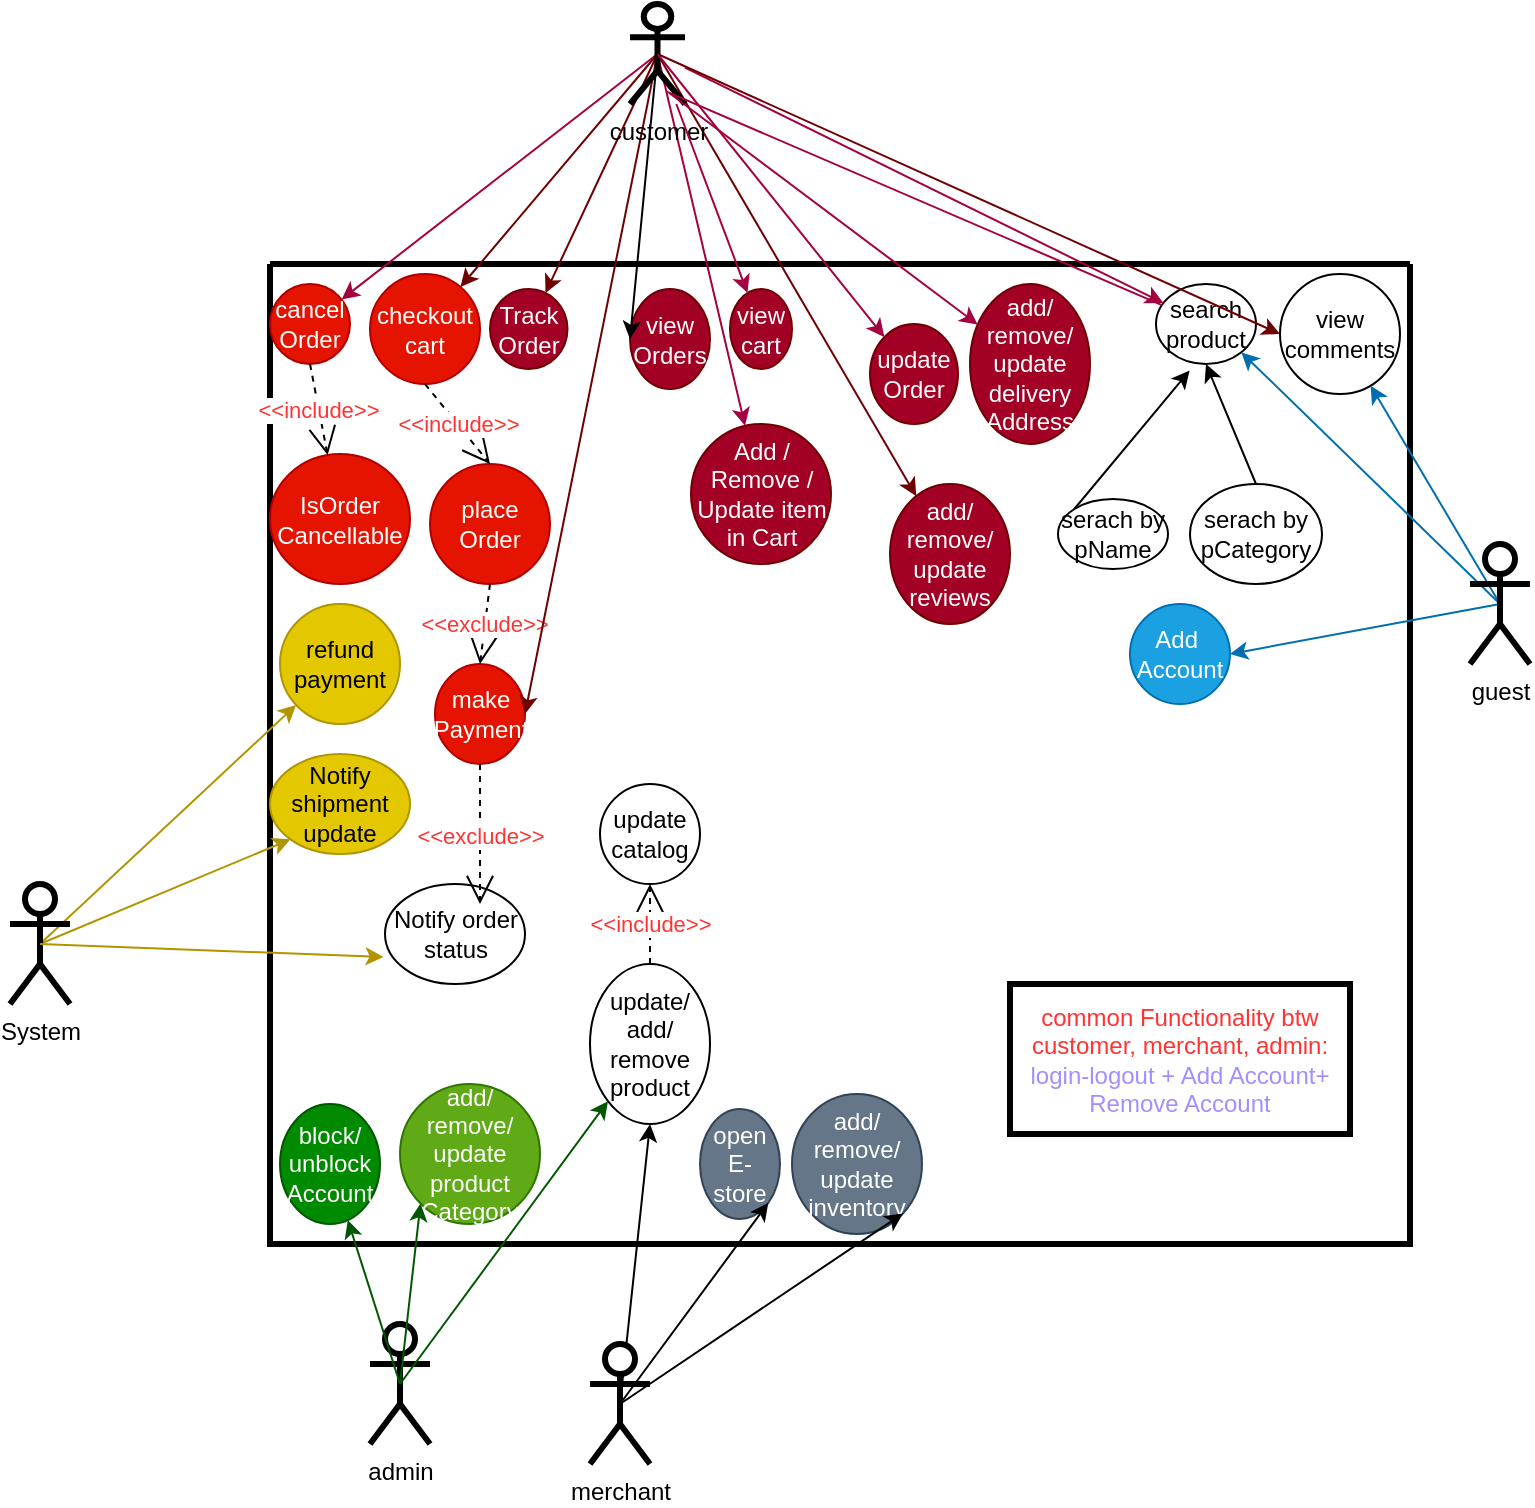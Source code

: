 <mxfile>
    <diagram id="Ow9shQyd8u1YGf_qzASR" name="Page-1">
        <mxGraphModel dx="2299" dy="2163" grid="1" gridSize="10" guides="1" tooltips="1" connect="1" arrows="1" fold="1" page="1" pageScale="1" pageWidth="827" pageHeight="1169" math="0" shadow="0">
            <root>
                <mxCell id="0"/>
                <mxCell id="1" parent="0"/>
                <mxCell id="32" value="" style="swimlane;startSize=0;shadow=0;glass=0;strokeWidth=3;gradientColor=none;" vertex="1" parent="1">
                    <mxGeometry x="20" y="-70" width="570" height="490" as="geometry"/>
                </mxCell>
                <mxCell id="10" value="cancel Order" style="ellipse;whiteSpace=wrap;html=1;fillColor=#e51400;fontColor=#ffffff;strokeColor=#B20000;" vertex="1" parent="32">
                    <mxGeometry y="10" width="40" height="40" as="geometry"/>
                </mxCell>
                <mxCell id="24" value="IsOrder Cancellable" style="ellipse;whiteSpace=wrap;html=1;fillColor=#e51400;fontColor=#ffffff;strokeColor=#B20000;" vertex="1" parent="32">
                    <mxGeometry y="95" width="70" height="65" as="geometry"/>
                </mxCell>
                <mxCell id="9" value="place Order" style="ellipse;whiteSpace=wrap;html=1;fillColor=#e51400;fontColor=#ffffff;strokeColor=#B20000;" vertex="1" parent="32">
                    <mxGeometry x="80" y="100" width="60" height="60" as="geometry"/>
                </mxCell>
                <mxCell id="23" value="view comments" style="ellipse;whiteSpace=wrap;html=1;" vertex="1" parent="32">
                    <mxGeometry x="505" y="5" width="60" height="60" as="geometry"/>
                </mxCell>
                <mxCell id="90" value="&amp;lt;&amp;lt;include&amp;gt;&amp;gt;" style="endArrow=open;endSize=12;dashed=1;html=1;fontColor=#FF3333;exitX=0.5;exitY=1;exitDx=0;exitDy=0;" edge="1" parent="32" source="10" target="24">
                    <mxGeometry width="160" relative="1" as="geometry">
                        <mxPoint x="-50" y="50" as="sourcePoint"/>
                        <mxPoint x="110" y="50" as="targetPoint"/>
                    </mxGeometry>
                </mxCell>
                <mxCell id="5" value="search product" style="ellipse;whiteSpace=wrap;html=1;" vertex="1" parent="32">
                    <mxGeometry x="443" y="10" width="50" height="40" as="geometry"/>
                </mxCell>
                <mxCell id="8" value="make Payment" style="ellipse;whiteSpace=wrap;html=1;fillColor=#e51400;fontColor=#ffffff;strokeColor=#B20000;" vertex="1" parent="32">
                    <mxGeometry x="82.5" y="200" width="45" height="50" as="geometry"/>
                </mxCell>
                <mxCell id="93" value="&amp;lt;&amp;lt;exclude&amp;gt;&amp;gt;" style="endArrow=open;endSize=12;dashed=1;html=1;fontColor=#FF3333;exitX=0.5;exitY=1;exitDx=0;exitDy=0;entryX=0.5;entryY=0;entryDx=0;entryDy=0;" edge="1" parent="32" source="9" target="8">
                    <mxGeometry x="0.008" width="160" relative="1" as="geometry">
                        <mxPoint x="270" y="110" as="sourcePoint"/>
                        <mxPoint x="430" y="110" as="targetPoint"/>
                        <mxPoint as="offset"/>
                    </mxGeometry>
                </mxCell>
                <mxCell id="7" value="checkout cart" style="ellipse;whiteSpace=wrap;html=1;fillColor=#e51400;fontColor=#ffffff;strokeColor=#B20000;" vertex="1" parent="32">
                    <mxGeometry x="50" y="5" width="55" height="55" as="geometry"/>
                </mxCell>
                <mxCell id="115" value="&amp;lt;&amp;lt;include&amp;gt;&amp;gt;" style="endArrow=open;endSize=12;dashed=1;html=1;fontColor=#FF3333;exitX=0.5;exitY=1;exitDx=0;exitDy=0;entryX=0.5;entryY=0;entryDx=0;entryDy=0;" edge="1" parent="32" source="7" target="9">
                    <mxGeometry x="0.008" width="160" relative="1" as="geometry">
                        <mxPoint x="370" y="340" as="sourcePoint"/>
                        <mxPoint x="450" y="375" as="targetPoint"/>
                        <mxPoint as="offset"/>
                    </mxGeometry>
                </mxCell>
                <mxCell id="130" value="update catalog" style="ellipse;whiteSpace=wrap;html=1;" vertex="1" parent="32">
                    <mxGeometry x="165" y="260" width="50" height="50" as="geometry"/>
                </mxCell>
                <mxCell id="131" value="&amp;lt;&amp;lt;include&amp;gt;&amp;gt;" style="endArrow=open;endSize=12;dashed=1;html=1;fontColor=#FF3333;startArrow=none;" edge="1" parent="32" source="97" target="130">
                    <mxGeometry x="0.008" width="160" relative="1" as="geometry">
                        <mxPoint x="190" y="400" as="sourcePoint"/>
                        <mxPoint x="30.0" y="330" as="targetPoint"/>
                        <mxPoint as="offset"/>
                    </mxGeometry>
                </mxCell>
                <mxCell id="26" value="Notify order status" style="ellipse;whiteSpace=wrap;html=1;" vertex="1" parent="32">
                    <mxGeometry x="57.5" y="310" width="70" height="50" as="geometry"/>
                </mxCell>
                <mxCell id="120" value="&amp;lt;&amp;lt;exclude&amp;gt;&amp;gt;" style="endArrow=open;endSize=12;dashed=1;html=1;fontColor=#FF3333;exitX=0.5;exitY=1;exitDx=0;exitDy=0;" edge="1" parent="32" source="8">
                    <mxGeometry x="0.008" width="160" relative="1" as="geometry">
                        <mxPoint x="180" y="260" as="sourcePoint"/>
                        <mxPoint x="105" y="320" as="targetPoint"/>
                        <mxPoint as="offset"/>
                    </mxGeometry>
                </mxCell>
                <mxCell id="135" style="edgeStyle=none;html=1;exitX=0;exitY=0;exitDx=0;exitDy=0;entryX=0.336;entryY=1.081;entryDx=0;entryDy=0;entryPerimeter=0;fontColor=#FF3333;" edge="1" parent="32" source="133" target="5">
                    <mxGeometry relative="1" as="geometry"/>
                </mxCell>
                <mxCell id="133" value="serach by pName" style="ellipse;whiteSpace=wrap;html=1;" vertex="1" parent="32">
                    <mxGeometry x="394" y="117.5" width="55" height="35" as="geometry"/>
                </mxCell>
                <mxCell id="136" style="edgeStyle=none;html=1;exitX=0.5;exitY=0;exitDx=0;exitDy=0;entryX=0.5;entryY=1;entryDx=0;entryDy=0;fontColor=#FF3333;" edge="1" parent="32" source="134" target="5">
                    <mxGeometry relative="1" as="geometry"/>
                </mxCell>
                <mxCell id="134" value="serach by pCategory" style="ellipse;whiteSpace=wrap;html=1;" vertex="1" parent="32">
                    <mxGeometry x="460" y="110" width="66" height="50" as="geometry"/>
                </mxCell>
                <mxCell id="64" value="refund payment" style="ellipse;whiteSpace=wrap;html=1;fillColor=#e3c800;fontColor=#000000;strokeColor=#B09500;" vertex="1" parent="32">
                    <mxGeometry x="5" y="170" width="60" height="60" as="geometry"/>
                </mxCell>
                <mxCell id="25" value="Notify shipment update" style="ellipse;whiteSpace=wrap;html=1;fillColor=#e3c800;fontColor=#000000;strokeColor=#B09500;" vertex="1" parent="32">
                    <mxGeometry y="245" width="70" height="50" as="geometry"/>
                </mxCell>
                <mxCell id="99" value="Add&amp;nbsp; Account" style="ellipse;whiteSpace=wrap;html=1;fillColor=#1ba1e2;fontColor=#ffffff;strokeColor=#006EAF;" vertex="1" parent="32">
                    <mxGeometry x="430" y="170" width="50" height="50" as="geometry"/>
                </mxCell>
                <mxCell id="17" value="add/ remove/ update inventory" style="ellipse;whiteSpace=wrap;html=1;fillColor=#647687;strokeColor=#314354;fontColor=#ffffff;" vertex="1" parent="32">
                    <mxGeometry x="261" y="415" width="65" height="70" as="geometry"/>
                </mxCell>
                <mxCell id="13" value="add/ remove/ update product Category" style="ellipse;whiteSpace=wrap;html=1;fillColor=#60a917;fontColor=#ffffff;strokeColor=#2D7600;" vertex="1" parent="32">
                    <mxGeometry x="65" y="410" width="70" height="70" as="geometry"/>
                </mxCell>
                <mxCell id="18" value="block/ unblock Account" style="ellipse;whiteSpace=wrap;html=1;fillColor=#008a00;fontColor=#ffffff;strokeColor=#005700;" vertex="1" parent="32">
                    <mxGeometry x="5" y="420" width="50" height="60" as="geometry"/>
                </mxCell>
                <mxCell id="27" value="Track Order" style="ellipse;whiteSpace=wrap;html=1;fillColor=#a20025;fontColor=#ffffff;strokeColor=#6F0000;" vertex="1" parent="32">
                    <mxGeometry x="110" y="12.5" width="38.75" height="40" as="geometry"/>
                </mxCell>
                <mxCell id="20" value="view Orders" style="ellipse;whiteSpace=wrap;html=1;fillColor=#a20025;fontColor=#ffffff;strokeColor=#6F0000;" vertex="1" parent="32">
                    <mxGeometry x="180" y="12.5" width="40" height="50" as="geometry"/>
                </mxCell>
                <mxCell id="19" value="view cart" style="ellipse;whiteSpace=wrap;html=1;fillColor=#a20025;fontColor=#ffffff;strokeColor=#6F0000;" vertex="1" parent="32">
                    <mxGeometry x="230" y="12.5" width="31" height="40" as="geometry"/>
                </mxCell>
                <mxCell id="97" value="update/ add/ remove product" style="ellipse;whiteSpace=wrap;html=1;" vertex="1" parent="32">
                    <mxGeometry x="160" y="350" width="60" height="80" as="geometry"/>
                </mxCell>
                <mxCell id="15" value="open E-store" style="ellipse;whiteSpace=wrap;html=1;fillColor=#647687;strokeColor=#314354;fontColor=#ffffff;" vertex="1" parent="32">
                    <mxGeometry x="215" y="422.5" width="40" height="55" as="geometry"/>
                </mxCell>
                <mxCell id="6" value="Add / Remove / Update item in Cart" style="ellipse;whiteSpace=wrap;html=1;fillColor=#a20025;fontColor=#ffffff;strokeColor=#6F0000;" vertex="1" parent="32">
                    <mxGeometry x="210.5" y="80" width="70" height="70" as="geometry"/>
                </mxCell>
                <mxCell id="11" value="update Order" style="ellipse;whiteSpace=wrap;html=1;fillColor=#a20025;fontColor=#ffffff;strokeColor=#6F0000;" vertex="1" parent="32">
                    <mxGeometry x="300" y="30" width="44" height="50" as="geometry"/>
                </mxCell>
                <mxCell id="22" value="add/ remove/ update reviews" style="ellipse;whiteSpace=wrap;html=1;fillColor=#a20025;fontColor=#ffffff;strokeColor=#6F0000;" vertex="1" parent="32">
                    <mxGeometry x="310" y="110" width="60" height="70" as="geometry"/>
                </mxCell>
                <mxCell id="12" value="add/ remove/ update delivery Address" style="ellipse;whiteSpace=wrap;html=1;fillColor=#a20025;fontColor=#ffffff;strokeColor=#6F0000;" vertex="1" parent="32">
                    <mxGeometry x="350" y="10" width="60" height="80" as="geometry"/>
                </mxCell>
                <mxCell id="153" value="common Functionality btw customer, merchant, admin:&lt;br&gt;&lt;font color=&quot;#a28fff&quot;&gt;login-logout + Add Account+ Remove Account&lt;/font&gt;" style="rounded=0;whiteSpace=wrap;html=1;shadow=0;glass=0;sketch=0;strokeWidth=3;fontColor=#FF3333;gradientColor=none;" vertex="1" parent="32">
                    <mxGeometry x="370" y="360" width="170" height="75" as="geometry"/>
                </mxCell>
                <mxCell id="77" style="edgeStyle=none;html=1;exitX=0.5;exitY=0.5;exitDx=0;exitDy=0;exitPerimeter=0;entryX=1;entryY=1;entryDx=0;entryDy=0;fontColor=#FF3333;" edge="1" parent="1" source="43" target="15">
                    <mxGeometry relative="1" as="geometry"/>
                </mxCell>
                <mxCell id="113" style="edgeStyle=none;html=1;exitX=0.5;exitY=0.5;exitDx=0;exitDy=0;exitPerimeter=0;entryX=0.5;entryY=1;entryDx=0;entryDy=0;fontColor=#FF3333;" edge="1" parent="1" source="43" target="97">
                    <mxGeometry relative="1" as="geometry"/>
                </mxCell>
                <mxCell id="43" value="merchant" style="shape=umlActor;verticalLabelPosition=bottom;verticalAlign=top;html=1;shadow=0;glass=0;sketch=0;strokeWidth=3;gradientColor=none;" vertex="1" parent="1">
                    <mxGeometry x="180" y="470" width="30" height="60" as="geometry"/>
                </mxCell>
                <mxCell id="75" style="edgeStyle=none;html=1;exitX=0.5;exitY=0.5;exitDx=0;exitDy=0;exitPerimeter=0;fontColor=#FF3333;fillColor=#1ba1e2;strokeColor=#006EAF;" edge="1" parent="1" source="44" target="23">
                    <mxGeometry relative="1" as="geometry"/>
                </mxCell>
                <mxCell id="76" style="edgeStyle=none;html=1;exitX=0.5;exitY=0.5;exitDx=0;exitDy=0;exitPerimeter=0;fontColor=#FF3333;fillColor=#1ba1e2;strokeColor=#006EAF;entryX=1;entryY=1;entryDx=0;entryDy=0;" edge="1" parent="1" source="44" target="5">
                    <mxGeometry relative="1" as="geometry">
                        <mxPoint x="460" y="140" as="targetPoint"/>
                    </mxGeometry>
                </mxCell>
                <mxCell id="100" style="edgeStyle=none;html=1;exitX=0.5;exitY=0.5;exitDx=0;exitDy=0;exitPerimeter=0;entryX=1;entryY=0.5;entryDx=0;entryDy=0;fontColor=#FF3333;fillColor=#1ba1e2;strokeColor=#006EAF;" edge="1" parent="1" source="44" target="99">
                    <mxGeometry relative="1" as="geometry"/>
                </mxCell>
                <mxCell id="44" value="guest" style="shape=umlActor;verticalLabelPosition=bottom;verticalAlign=top;html=1;shadow=0;glass=0;sketch=0;strokeWidth=3;gradientColor=none;" vertex="1" parent="1">
                    <mxGeometry x="620" y="70" width="30" height="60" as="geometry"/>
                </mxCell>
                <mxCell id="54" style="edgeStyle=none;html=1;fontColor=#FF3333;fillColor=#d80073;strokeColor=#A50040;" edge="1" parent="1" source="46" target="5">
                    <mxGeometry relative="1" as="geometry"/>
                </mxCell>
                <mxCell id="58" style="edgeStyle=none;html=1;exitX=0.5;exitY=0.5;exitDx=0;exitDy=0;exitPerimeter=0;fontColor=#FF3333;fillColor=#d80073;strokeColor=#A50040;" edge="1" parent="1" source="46" target="10">
                    <mxGeometry relative="1" as="geometry"/>
                </mxCell>
                <mxCell id="72" style="edgeStyle=none;html=1;exitX=0.5;exitY=0.5;exitDx=0;exitDy=0;exitPerimeter=0;fontColor=#FF3333;fillColor=#a20025;strokeColor=#6F0000;" edge="1" parent="1" source="46" target="22">
                    <mxGeometry relative="1" as="geometry"/>
                </mxCell>
                <mxCell id="74" style="edgeStyle=none;html=1;exitX=0.5;exitY=0.5;exitDx=0;exitDy=0;exitPerimeter=0;entryX=0;entryY=0.5;entryDx=0;entryDy=0;fontColor=#FF3333;fillColor=#a20025;strokeColor=#6F0000;" edge="1" parent="1" source="46" target="23">
                    <mxGeometry relative="1" as="geometry"/>
                </mxCell>
                <mxCell id="94" style="edgeStyle=none;html=1;exitX=0.5;exitY=0.5;exitDx=0;exitDy=0;exitPerimeter=0;fontColor=#FF3333;fillColor=#a20025;strokeColor=#6F0000;" edge="1" parent="1" source="46" target="27">
                    <mxGeometry relative="1" as="geometry"/>
                </mxCell>
                <mxCell id="95" style="edgeStyle=none;html=1;exitX=0.5;exitY=0.5;exitDx=0;exitDy=0;exitPerimeter=0;fontColor=#FF3333;fillColor=#a20025;strokeColor=#6F0000;" edge="1" parent="1" source="46" target="7">
                    <mxGeometry relative="1" as="geometry"/>
                </mxCell>
                <mxCell id="96" style="edgeStyle=none;html=1;exitX=0.5;exitY=0.5;exitDx=0;exitDy=0;exitPerimeter=0;fontColor=#FF3333;fillColor=#d80073;strokeColor=#A50040;" edge="1" parent="1" source="46" target="6">
                    <mxGeometry relative="1" as="geometry"/>
                </mxCell>
                <mxCell id="116" style="edgeStyle=none;html=1;exitX=0.5;exitY=0.5;exitDx=0;exitDy=0;exitPerimeter=0;entryX=0;entryY=0.5;entryDx=0;entryDy=0;fontColor=#FF3333;" edge="1" parent="1" source="46" target="20">
                    <mxGeometry relative="1" as="geometry"/>
                </mxCell>
                <mxCell id="117" style="edgeStyle=none;html=1;exitX=0.5;exitY=0.5;exitDx=0;exitDy=0;exitPerimeter=0;entryX=1;entryY=0.5;entryDx=0;entryDy=0;fontColor=#FF3333;fillColor=#a20025;strokeColor=#6F0000;" edge="1" parent="1" source="46" target="8">
                    <mxGeometry relative="1" as="geometry"/>
                </mxCell>
                <mxCell id="46" value="customer" style="shape=umlActor;verticalLabelPosition=bottom;verticalAlign=top;html=1;shadow=0;glass=0;sketch=0;strokeWidth=3;gradientColor=none;" vertex="1" parent="1">
                    <mxGeometry x="200" y="-200" width="27.5" height="50" as="geometry"/>
                </mxCell>
                <mxCell id="55" style="edgeStyle=none;html=1;fontColor=#FF3333;fillColor=#d80073;strokeColor=#A50040;exitX=0.714;exitY=0.89;exitDx=0;exitDy=0;exitPerimeter=0;" edge="1" parent="1" source="46" target="12">
                    <mxGeometry relative="1" as="geometry">
                        <mxPoint x="327.685" y="-160" as="sourcePoint"/>
                        <mxPoint x="329.826" y="130.0" as="targetPoint"/>
                    </mxGeometry>
                </mxCell>
                <mxCell id="59" style="edgeStyle=none;html=1;fontColor=#FF3333;fillColor=#d80073;strokeColor=#A50040;" edge="1" parent="1" source="46" target="19">
                    <mxGeometry relative="1" as="geometry">
                        <mxPoint x="436.996" y="-110" as="sourcePoint"/>
                        <mxPoint x="444.458" y="140.001" as="targetPoint"/>
                    </mxGeometry>
                </mxCell>
                <mxCell id="60" style="edgeStyle=none;html=1;fontColor=#FF3333;fillColor=#d80073;strokeColor=#A50040;exitX=0.5;exitY=0.5;exitDx=0;exitDy=0;exitPerimeter=0;" edge="1" parent="1" source="46" target="11">
                    <mxGeometry relative="1" as="geometry">
                        <mxPoint x="446.996" y="-100" as="sourcePoint"/>
                        <mxPoint x="454.458" y="150.001" as="targetPoint"/>
                    </mxGeometry>
                </mxCell>
                <mxCell id="65" style="edgeStyle=none;html=1;exitX=0.5;exitY=0.5;exitDx=0;exitDy=0;exitPerimeter=0;fontColor=#FF3333;entryX=1;entryY=1;entryDx=0;entryDy=0;" edge="1" parent="1" source="43" target="17">
                    <mxGeometry relative="1" as="geometry">
                        <mxPoint x="452.5" y="0.44" as="sourcePoint"/>
                        <mxPoint x="372.5" y="300" as="targetPoint"/>
                    </mxGeometry>
                </mxCell>
                <mxCell id="80" style="edgeStyle=none;html=1;exitX=0.5;exitY=0.5;exitDx=0;exitDy=0;exitPerimeter=0;fontColor=#FF3333;fillColor=#e3c800;strokeColor=#B09500;" edge="1" parent="1" source="79" target="64">
                    <mxGeometry relative="1" as="geometry"/>
                </mxCell>
                <mxCell id="83" style="edgeStyle=none;html=1;exitX=0.5;exitY=0.5;exitDx=0;exitDy=0;exitPerimeter=0;entryX=0;entryY=1;entryDx=0;entryDy=0;fontColor=#FF3333;fillColor=#e3c800;strokeColor=#B09500;" edge="1" parent="1" source="79" target="25">
                    <mxGeometry relative="1" as="geometry"/>
                </mxCell>
                <mxCell id="79" value="System" style="shape=umlActor;verticalLabelPosition=bottom;verticalAlign=top;html=1;shadow=0;glass=0;sketch=0;strokeWidth=3;gradientColor=none;" vertex="1" parent="1">
                    <mxGeometry x="-110" y="240" width="30" height="60" as="geometry"/>
                </mxCell>
                <mxCell id="82" value="" style="edgeStyle=none;html=1;fontColor=#FF3333;fillColor=#d80073;strokeColor=#A50040;exitX=0.667;exitY=0.877;exitDx=0;exitDy=0;exitPerimeter=0;endArrow=none;" edge="1" parent="1" source="46" target="5">
                    <mxGeometry relative="1" as="geometry">
                        <mxPoint x="419.593" y="-86.15" as="sourcePoint"/>
                        <mxPoint x="558.954" y="246.052" as="targetPoint"/>
                    </mxGeometry>
                </mxCell>
                <mxCell id="84" style="edgeStyle=none;html=1;exitX=0.5;exitY=0.5;exitDx=0;exitDy=0;exitPerimeter=0;fontColor=#FF3333;entryX=-0.01;entryY=0.73;entryDx=0;entryDy=0;fillColor=#e3c800;strokeColor=#B09500;startArrow=none;entryPerimeter=0;" edge="1" parent="1" source="79" target="26">
                    <mxGeometry relative="1" as="geometry">
                        <mxPoint x="180" y="260" as="targetPoint"/>
                    </mxGeometry>
                </mxCell>
                <mxCell id="39" value="admin" style="shape=umlActor;verticalLabelPosition=bottom;verticalAlign=top;html=1;shadow=0;glass=0;sketch=0;strokeWidth=3;gradientColor=none;" vertex="1" parent="1">
                    <mxGeometry x="70" y="460" width="30" height="60" as="geometry"/>
                </mxCell>
                <mxCell id="102" style="edgeStyle=none;html=1;exitX=0.5;exitY=0.5;exitDx=0;exitDy=0;exitPerimeter=0;fontColor=#FF3333;fillColor=#008a00;strokeColor=#005700;" edge="1" parent="1" source="39" target="97">
                    <mxGeometry relative="1" as="geometry"/>
                </mxCell>
                <mxCell id="67" style="edgeStyle=none;html=1;exitX=0.5;exitY=0.5;exitDx=0;exitDy=0;exitPerimeter=0;fontColor=#FF3333;fillColor=#008a00;strokeColor=#005700;" edge="1" parent="1" source="39" target="18">
                    <mxGeometry relative="1" as="geometry">
                        <mxPoint x="332.5" y="680" as="targetPoint"/>
                    </mxGeometry>
                </mxCell>
                <mxCell id="68" style="edgeStyle=none;html=1;exitX=0.5;exitY=0.5;exitDx=0;exitDy=0;exitPerimeter=0;entryX=0;entryY=1;entryDx=0;entryDy=0;fontColor=#FF3333;fillColor=#008a00;strokeColor=#005700;" edge="1" parent="1" source="39" target="13">
                    <mxGeometry relative="1" as="geometry"/>
                </mxCell>
            </root>
        </mxGraphModel>
    </diagram>
</mxfile>